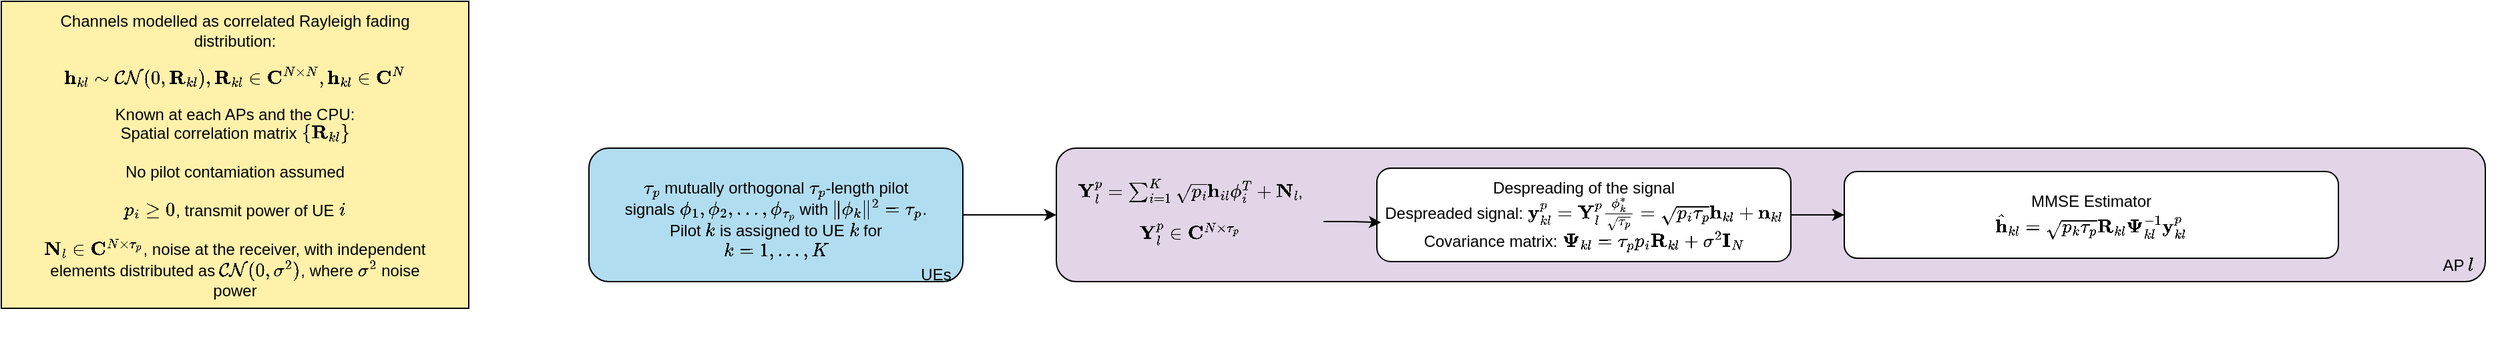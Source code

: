 <mxfile version="24.9.1">
  <diagram name="Page-1" id="g66AYG55TtXyA1JEMtzF">
    <mxGraphModel dx="3374" dy="791" grid="1" gridSize="10" guides="1" tooltips="1" connect="1" arrows="1" fold="1" page="1" pageScale="1" pageWidth="850" pageHeight="1100" math="1" shadow="0">
      <root>
        <mxCell id="0" />
        <mxCell id="1" parent="0" />
        <mxCell id="HNc6YtDHOVWQGCZwxuty-1" value="" style="rounded=0;whiteSpace=wrap;html=1;fillColor=#FFF1AA;" parent="1" vertex="1">
          <mxGeometry x="-1200" y="40" width="350" height="230" as="geometry" />
        </mxCell>
        <mxCell id="HNc6YtDHOVWQGCZwxuty-3" value="&lt;div&gt;Channels modelled as correlated Rayleigh fading distribution:&lt;br&gt;&lt;/div&gt;&lt;div&gt;$$ \textbf{h}_{kl} \sim \mathcal{C} \mathcal{N} (0, \textbf{R}_{kl}), \textbf{R}_{kl} \in \mathbf{C}^{N \times N}, \textbf{h}_{kl} \in \mathbf{C}^N $$&lt;/div&gt;&lt;div&gt;Known at each APs and the CPU:&lt;/div&gt;&lt;div&gt;Spatial correlation matrix \(\{\textbf{R}_{kl}\}\)&lt;/div&gt;&lt;div&gt;&lt;br&gt;&lt;/div&gt;&lt;div&gt;No pilot contamiation assumed&lt;br&gt;&lt;/div&gt;&lt;div&gt;&lt;br&gt;&lt;/div&gt;&lt;div&gt;\(p_i \geq 0 \), transmit power of UE \(i\)&lt;/div&gt;&lt;div&gt;&lt;br&gt;&lt;/div&gt;&lt;div&gt;\(\textbf{N}_l \in \mathbf{C}^{N \times \tau_p}\), noise at the receiver, with independent elements distributed as \(\mathcal{C}\mathcal{N}(0, \sigma^2)\), where \(\sigma^2\) noise power&lt;br&gt;&lt;/div&gt;&lt;div&gt;&lt;br&gt;&lt;/div&gt;&lt;div&gt;&lt;br&gt;&lt;/div&gt;" style="text;html=1;align=center;verticalAlign=middle;whiteSpace=wrap;rounded=0;" parent="1" vertex="1">
          <mxGeometry x="-1180" y="80" width="310" height="180" as="geometry" />
        </mxCell>
        <mxCell id="HNc6YtDHOVWQGCZwxuty-5" value="" style="rounded=1;whiteSpace=wrap;html=1;fillColor=#B1DDF0;" parent="1" vertex="1">
          <mxGeometry x="-760" y="150" width="280" height="100" as="geometry" />
        </mxCell>
        <mxCell id="HNc6YtDHOVWQGCZwxuty-6" value="&lt;div&gt;\(\tau_p\) mutually orthogonal \(\tau_p\)-length pilot signals \(\phi_1, \phi_2, ..., \phi_{\tau_p} \) with \(\| \phi_k \|^2 = \tau_p\). Pilot \(k\) is assigned to UE \(k\) for \(k = 1, ..., K\)&lt;br&gt;&lt;/div&gt;&lt;div&gt;&lt;br&gt;&lt;/div&gt;" style="text;html=1;align=center;verticalAlign=middle;whiteSpace=wrap;rounded=0;" parent="1" vertex="1">
          <mxGeometry x="-740" y="170" width="240" height="80" as="geometry" />
        </mxCell>
        <mxCell id="HNc6YtDHOVWQGCZwxuty-7" value="" style="rounded=1;whiteSpace=wrap;html=1;fillColor=#E1D5E7;" parent="1" vertex="1">
          <mxGeometry x="-410" y="150" width="1070" height="100" as="geometry" />
        </mxCell>
        <mxCell id="HNc6YtDHOVWQGCZwxuty-9" value="UEs" style="text;html=1;align=center;verticalAlign=middle;whiteSpace=wrap;rounded=0;" parent="1" vertex="1">
          <mxGeometry x="-530" y="230" width="60" height="30" as="geometry" />
        </mxCell>
        <mxCell id="HNc6YtDHOVWQGCZwxuty-10" value="&lt;div&gt;AP \(l\)&lt;/div&gt;&lt;div&gt;&lt;br&gt;&lt;/div&gt;" style="text;html=1;align=center;verticalAlign=middle;whiteSpace=wrap;rounded=0;" parent="1" vertex="1">
          <mxGeometry x="610" y="235" width="60" height="20" as="geometry" />
        </mxCell>
        <mxCell id="HNc6YtDHOVWQGCZwxuty-11" value="&lt;div&gt;\(\textbf{Y}^p_l = \sum_{i = 1}^K \sqrt{p_i}\textbf{h}_{il}\phi_i^T + \textbf{N}_l\),&lt;/div&gt;&lt;div&gt;&lt;br&gt;&lt;/div&gt;&lt;div&gt;\( \textbf{Y}^p_l \in \mathbf{C}^{N \times \tau_p}\)&lt;/div&gt;&lt;div&gt;&lt;br&gt;&lt;/div&gt;" style="text;html=1;align=center;verticalAlign=middle;whiteSpace=wrap;rounded=0;" parent="1" vertex="1">
          <mxGeometry x="-410" y="140" width="200" height="130" as="geometry" />
        </mxCell>
        <mxCell id="HNc6YtDHOVWQGCZwxuty-24" style="edgeStyle=orthogonalEdgeStyle;rounded=0;orthogonalLoop=1;jettySize=auto;html=1;entryX=0;entryY=0.5;entryDx=0;entryDy=0;" parent="1" source="HNc6YtDHOVWQGCZwxuty-19" target="HNc6YtDHOVWQGCZwxuty-23" edge="1">
          <mxGeometry relative="1" as="geometry" />
        </mxCell>
        <mxCell id="HNc6YtDHOVWQGCZwxuty-19" value="&lt;div&gt;Despreading of the signal&lt;/div&gt;&lt;div&gt;Despreaded signal: \(\textbf{y}_{kl}^p = \textbf{Y}_l^p \frac{\phi_k^*}{\sqrt{\tau_p}} = \sqrt{p_i \tau_p} \textbf{h}_{kl} + \textbf{n}_{kl} \)&lt;/div&gt;&lt;div&gt;Covariance matrix: \(\mathbf{\Psi}_{kl} = \tau_p p_i \mathbf{R}_{kl} + \sigma^2 \mathbf{I}_N\)&lt;/div&gt;" style="rounded=1;whiteSpace=wrap;html=1;" parent="1" vertex="1">
          <mxGeometry x="-170" y="165" width="310" height="70" as="geometry" />
        </mxCell>
        <mxCell id="HNc6YtDHOVWQGCZwxuty-13" value="" style="edgeStyle=orthogonalEdgeStyle;rounded=0;orthogonalLoop=1;jettySize=auto;html=1;" parent="1" source="HNc6YtDHOVWQGCZwxuty-5" target="HNc6YtDHOVWQGCZwxuty-11" edge="1">
          <mxGeometry relative="1" as="geometry">
            <Array as="points">
              <mxPoint x="-430" y="200" />
              <mxPoint x="-430" y="200" />
            </Array>
          </mxGeometry>
        </mxCell>
        <mxCell id="HNc6YtDHOVWQGCZwxuty-21" style="edgeStyle=orthogonalEdgeStyle;rounded=0;orthogonalLoop=1;jettySize=auto;html=1;entryX=0.01;entryY=0.581;entryDx=0;entryDy=0;entryPerimeter=0;" parent="1" source="HNc6YtDHOVWQGCZwxuty-11" target="HNc6YtDHOVWQGCZwxuty-19" edge="1">
          <mxGeometry relative="1" as="geometry" />
        </mxCell>
        <mxCell id="HNc6YtDHOVWQGCZwxuty-23" value="&lt;div&gt;MMSE Estimator&lt;/div&gt;&lt;div&gt;\(\hat{\mathbf{h}}_{kl} = \sqrt{p_k \tau_p}\mathbf{R}_{kl}\mathbf{\Psi}_{kl}^{-1} \mathbf{y}_{kl}^p\)&lt;br&gt;&lt;/div&gt;" style="rounded=1;whiteSpace=wrap;html=1;" parent="1" vertex="1">
          <mxGeometry x="180" y="167.5" width="370" height="65" as="geometry" />
        </mxCell>
      </root>
    </mxGraphModel>
  </diagram>
</mxfile>

